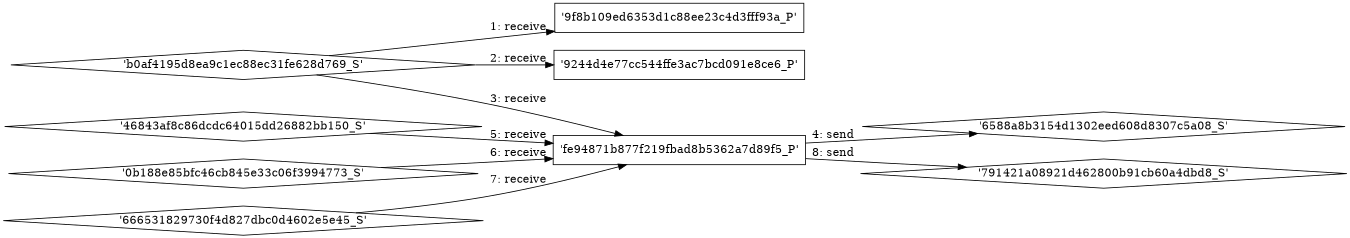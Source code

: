 digraph "D:\Learning\Paper\apt\基于CTI的攻击预警\Dataset\攻击图\ASGfromALLCTI\'Congratulations, you won' Malware Scam Crosses Over to Android.dot" {
rankdir="LR"
size="9"
fixedsize="false"
splines="true"
nodesep=0.3
ranksep=0
fontsize=10
overlap="scalexy"
engine= "neato"
	"'9f8b109ed6353d1c88ee23c4d3fff93a_P'" [node_type=Process shape=box]
	"'b0af4195d8ea9c1ec88ec31fe628d769_S'" [node_type=Socket shape=diamond]
	"'b0af4195d8ea9c1ec88ec31fe628d769_S'" -> "'9f8b109ed6353d1c88ee23c4d3fff93a_P'" [label="1: receive"]
	"'9244d4e77cc544ffe3ac7bcd091e8ce6_P'" [node_type=Process shape=box]
	"'b0af4195d8ea9c1ec88ec31fe628d769_S'" [node_type=Socket shape=diamond]
	"'b0af4195d8ea9c1ec88ec31fe628d769_S'" -> "'9244d4e77cc544ffe3ac7bcd091e8ce6_P'" [label="2: receive"]
	"'fe94871b877f219fbad8b5362a7d89f5_P'" [node_type=Process shape=box]
	"'b0af4195d8ea9c1ec88ec31fe628d769_S'" [node_type=Socket shape=diamond]
	"'b0af4195d8ea9c1ec88ec31fe628d769_S'" -> "'fe94871b877f219fbad8b5362a7d89f5_P'" [label="3: receive"]
	"'6588a8b3154d1302eed608d8307c5a08_S'" [node_type=Socket shape=diamond]
	"'fe94871b877f219fbad8b5362a7d89f5_P'" [node_type=Process shape=box]
	"'fe94871b877f219fbad8b5362a7d89f5_P'" -> "'6588a8b3154d1302eed608d8307c5a08_S'" [label="4: send"]
	"'fe94871b877f219fbad8b5362a7d89f5_P'" [node_type=Process shape=box]
	"'46843af8c86dcdc64015dd26882bb150_S'" [node_type=Socket shape=diamond]
	"'46843af8c86dcdc64015dd26882bb150_S'" -> "'fe94871b877f219fbad8b5362a7d89f5_P'" [label="5: receive"]
	"'fe94871b877f219fbad8b5362a7d89f5_P'" [node_type=Process shape=box]
	"'0b188e85bfc46cb845e33c06f3994773_S'" [node_type=Socket shape=diamond]
	"'0b188e85bfc46cb845e33c06f3994773_S'" -> "'fe94871b877f219fbad8b5362a7d89f5_P'" [label="6: receive"]
	"'fe94871b877f219fbad8b5362a7d89f5_P'" [node_type=Process shape=box]
	"'666531829730f4d827dbc0d4602e5e45_S'" [node_type=Socket shape=diamond]
	"'666531829730f4d827dbc0d4602e5e45_S'" -> "'fe94871b877f219fbad8b5362a7d89f5_P'" [label="7: receive"]
	"'791421a08921d462800b91cb60a4dbd8_S'" [node_type=Socket shape=diamond]
	"'fe94871b877f219fbad8b5362a7d89f5_P'" [node_type=Process shape=box]
	"'fe94871b877f219fbad8b5362a7d89f5_P'" -> "'791421a08921d462800b91cb60a4dbd8_S'" [label="8: send"]
}

